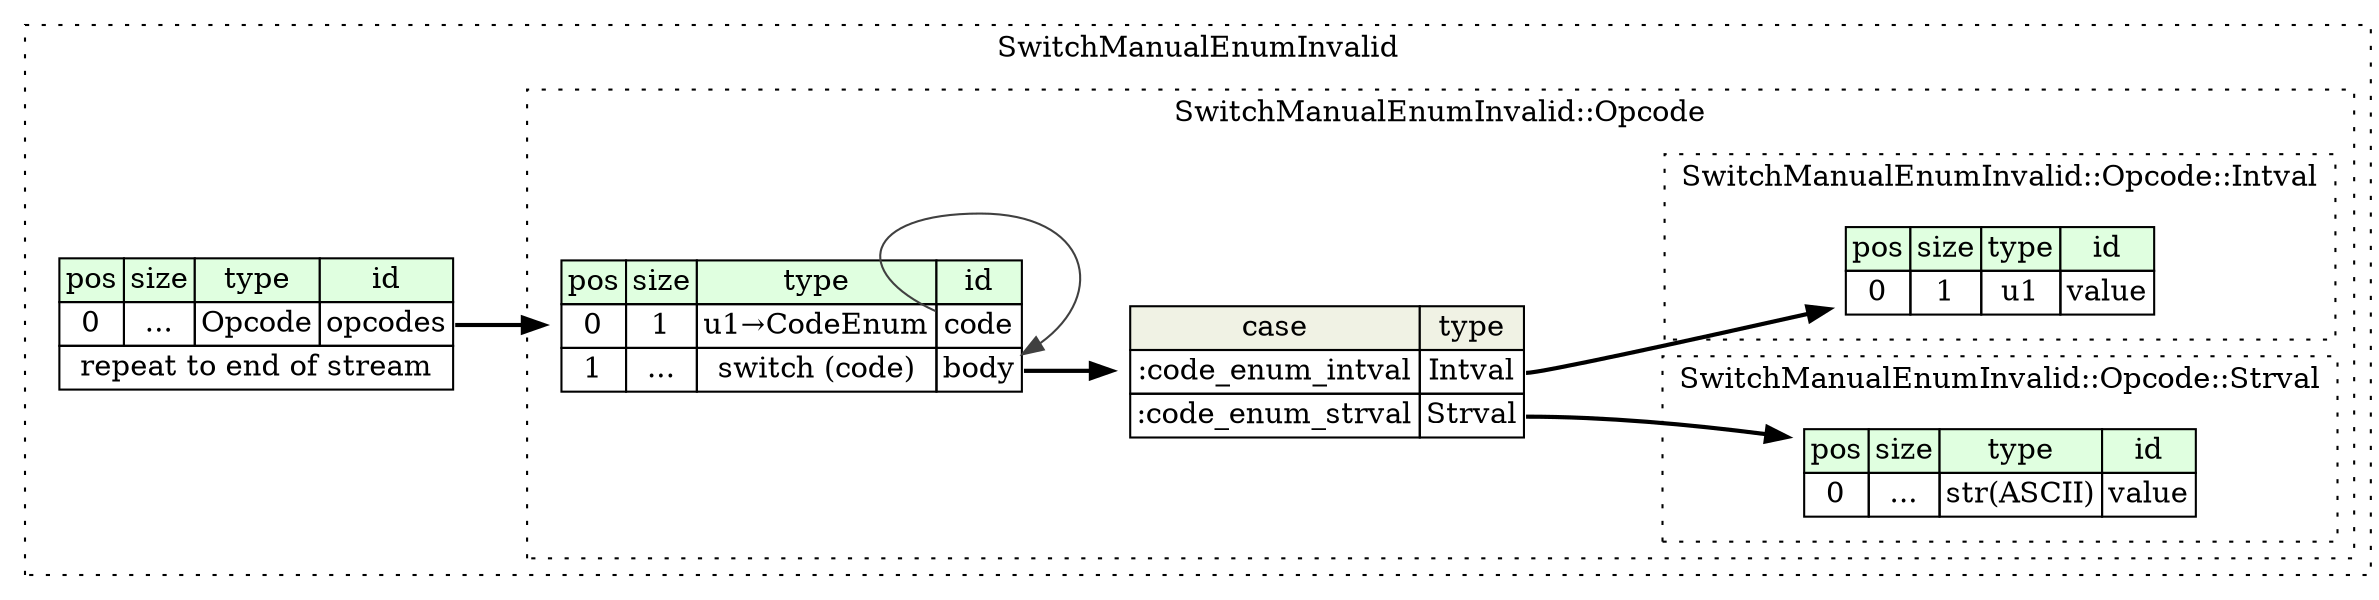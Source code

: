 digraph {
	rankdir=LR;
	node [shape=plaintext];
	subgraph cluster__switch_manual_enum_invalid {
		label="SwitchManualEnumInvalid";
		graph[style=dotted];

		switch_manual_enum_invalid__seq [label=<<TABLE BORDER="0" CELLBORDER="1" CELLSPACING="0">
			<TR><TD BGCOLOR="#E0FFE0">pos</TD><TD BGCOLOR="#E0FFE0">size</TD><TD BGCOLOR="#E0FFE0">type</TD><TD BGCOLOR="#E0FFE0">id</TD></TR>
			<TR><TD PORT="opcodes_pos">0</TD><TD PORT="opcodes_size">...</TD><TD>Opcode</TD><TD PORT="opcodes_type">opcodes</TD></TR>
			<TR><TD COLSPAN="4" PORT="opcodes__repeat">repeat to end of stream</TD></TR>
		</TABLE>>];
		subgraph cluster__opcode {
			label="SwitchManualEnumInvalid::Opcode";
			graph[style=dotted];

			opcode__seq [label=<<TABLE BORDER="0" CELLBORDER="1" CELLSPACING="0">
				<TR><TD BGCOLOR="#E0FFE0">pos</TD><TD BGCOLOR="#E0FFE0">size</TD><TD BGCOLOR="#E0FFE0">type</TD><TD BGCOLOR="#E0FFE0">id</TD></TR>
				<TR><TD PORT="code_pos">0</TD><TD PORT="code_size">1</TD><TD>u1→CodeEnum</TD><TD PORT="code_type">code</TD></TR>
				<TR><TD PORT="body_pos">1</TD><TD PORT="body_size">...</TD><TD>switch (code)</TD><TD PORT="body_type">body</TD></TR>
			</TABLE>>];
opcode__seq_body_switch [label=<<TABLE BORDER="0" CELLBORDER="1" CELLSPACING="0">
	<TR><TD BGCOLOR="#F0F2E4">case</TD><TD BGCOLOR="#F0F2E4">type</TD></TR>
	<TR><TD>:code_enum_intval</TD><TD PORT="case0">Intval</TD></TR>
	<TR><TD>:code_enum_strval</TD><TD PORT="case1">Strval</TD></TR>
</TABLE>>];
			subgraph cluster__intval {
				label="SwitchManualEnumInvalid::Opcode::Intval";
				graph[style=dotted];

				intval__seq [label=<<TABLE BORDER="0" CELLBORDER="1" CELLSPACING="0">
					<TR><TD BGCOLOR="#E0FFE0">pos</TD><TD BGCOLOR="#E0FFE0">size</TD><TD BGCOLOR="#E0FFE0">type</TD><TD BGCOLOR="#E0FFE0">id</TD></TR>
					<TR><TD PORT="value_pos">0</TD><TD PORT="value_size">1</TD><TD>u1</TD><TD PORT="value_type">value</TD></TR>
				</TABLE>>];
			}
			subgraph cluster__strval {
				label="SwitchManualEnumInvalid::Opcode::Strval";
				graph[style=dotted];

				strval__seq [label=<<TABLE BORDER="0" CELLBORDER="1" CELLSPACING="0">
					<TR><TD BGCOLOR="#E0FFE0">pos</TD><TD BGCOLOR="#E0FFE0">size</TD><TD BGCOLOR="#E0FFE0">type</TD><TD BGCOLOR="#E0FFE0">id</TD></TR>
					<TR><TD PORT="value_pos">0</TD><TD PORT="value_size">...</TD><TD>str(ASCII)</TD><TD PORT="value_type">value</TD></TR>
				</TABLE>>];
			}
		}
	}
	switch_manual_enum_invalid__seq:opcodes_type -> opcode__seq [style=bold];
	opcode__seq:body_type -> opcode__seq_body_switch [style=bold];
	opcode__seq_body_switch:case0 -> intval__seq [style=bold];
	opcode__seq_body_switch:case1 -> strval__seq [style=bold];
	opcode__seq:code_type -> opcode__seq:body_type [color="#404040"];
}
